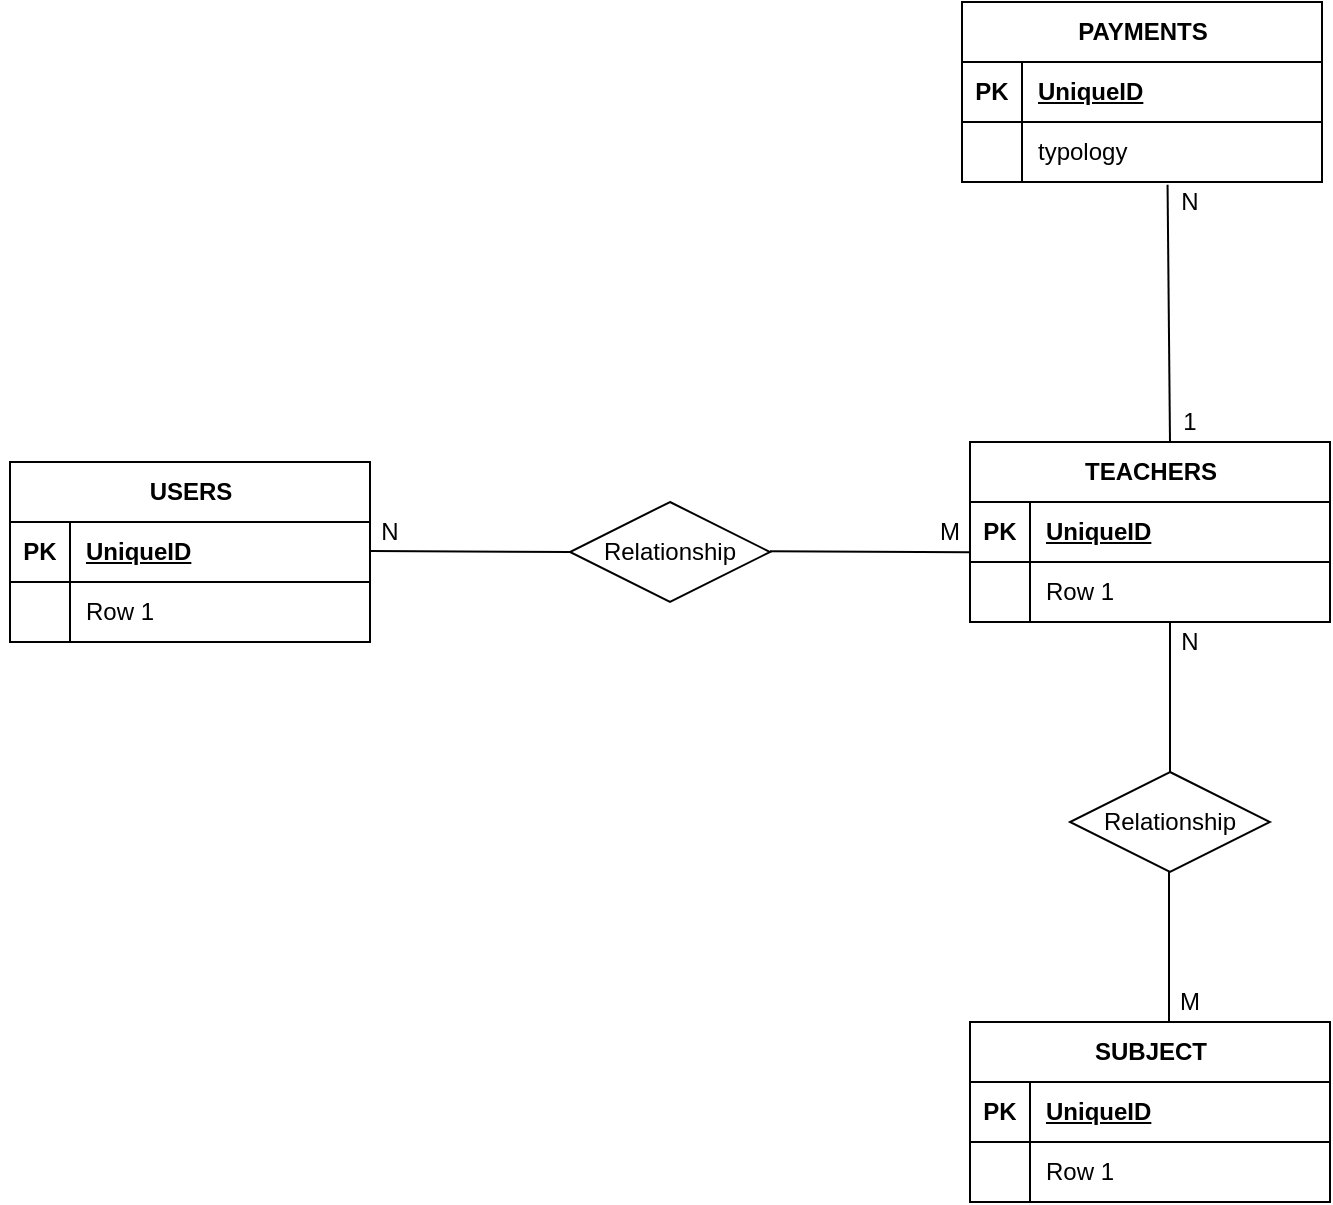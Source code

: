 <mxfile version="24.0.4" type="device">
  <diagram name="Pagina-1" id="2-KWNhYG-LQOm4lo-EsQ">
    <mxGraphModel dx="999" dy="616" grid="1" gridSize="10" guides="1" tooltips="1" connect="1" arrows="1" fold="1" page="1" pageScale="1" pageWidth="827" pageHeight="1169" math="0" shadow="0">
      <root>
        <mxCell id="0" />
        <mxCell id="1" parent="0" />
        <mxCell id="TW_e7OQc9D77J0eGccz6-1" value="USERS" style="shape=table;startSize=30;container=1;collapsible=1;childLayout=tableLayout;fixedRows=1;rowLines=0;fontStyle=1;align=center;resizeLast=1;html=1;" vertex="1" parent="1">
          <mxGeometry x="54" y="300" width="180" height="90" as="geometry" />
        </mxCell>
        <mxCell id="TW_e7OQc9D77J0eGccz6-2" value="" style="shape=tableRow;horizontal=0;startSize=0;swimlaneHead=0;swimlaneBody=0;fillColor=none;collapsible=0;dropTarget=0;points=[[0,0.5],[1,0.5]];portConstraint=eastwest;top=0;left=0;right=0;bottom=1;" vertex="1" parent="TW_e7OQc9D77J0eGccz6-1">
          <mxGeometry y="30" width="180" height="30" as="geometry" />
        </mxCell>
        <mxCell id="TW_e7OQc9D77J0eGccz6-3" value="PK" style="shape=partialRectangle;connectable=0;fillColor=none;top=0;left=0;bottom=0;right=0;fontStyle=1;overflow=hidden;whiteSpace=wrap;html=1;" vertex="1" parent="TW_e7OQc9D77J0eGccz6-2">
          <mxGeometry width="30" height="30" as="geometry">
            <mxRectangle width="30" height="30" as="alternateBounds" />
          </mxGeometry>
        </mxCell>
        <mxCell id="TW_e7OQc9D77J0eGccz6-4" value="UniqueID" style="shape=partialRectangle;connectable=0;fillColor=none;top=0;left=0;bottom=0;right=0;align=left;spacingLeft=6;fontStyle=5;overflow=hidden;whiteSpace=wrap;html=1;" vertex="1" parent="TW_e7OQc9D77J0eGccz6-2">
          <mxGeometry x="30" width="150" height="30" as="geometry">
            <mxRectangle width="150" height="30" as="alternateBounds" />
          </mxGeometry>
        </mxCell>
        <mxCell id="TW_e7OQc9D77J0eGccz6-5" value="" style="shape=tableRow;horizontal=0;startSize=0;swimlaneHead=0;swimlaneBody=0;fillColor=none;collapsible=0;dropTarget=0;points=[[0,0.5],[1,0.5]];portConstraint=eastwest;top=0;left=0;right=0;bottom=0;" vertex="1" parent="TW_e7OQc9D77J0eGccz6-1">
          <mxGeometry y="60" width="180" height="30" as="geometry" />
        </mxCell>
        <mxCell id="TW_e7OQc9D77J0eGccz6-6" value="" style="shape=partialRectangle;connectable=0;fillColor=none;top=0;left=0;bottom=0;right=0;editable=1;overflow=hidden;whiteSpace=wrap;html=1;" vertex="1" parent="TW_e7OQc9D77J0eGccz6-5">
          <mxGeometry width="30" height="30" as="geometry">
            <mxRectangle width="30" height="30" as="alternateBounds" />
          </mxGeometry>
        </mxCell>
        <mxCell id="TW_e7OQc9D77J0eGccz6-7" value="Row 1" style="shape=partialRectangle;connectable=0;fillColor=none;top=0;left=0;bottom=0;right=0;align=left;spacingLeft=6;overflow=hidden;whiteSpace=wrap;html=1;" vertex="1" parent="TW_e7OQc9D77J0eGccz6-5">
          <mxGeometry x="30" width="150" height="30" as="geometry">
            <mxRectangle width="150" height="30" as="alternateBounds" />
          </mxGeometry>
        </mxCell>
        <mxCell id="TW_e7OQc9D77J0eGccz6-8" value="TEACHERS" style="shape=table;startSize=30;container=1;collapsible=1;childLayout=tableLayout;fixedRows=1;rowLines=0;fontStyle=1;align=center;resizeLast=1;html=1;" vertex="1" parent="1">
          <mxGeometry x="534" y="290" width="180" height="90" as="geometry" />
        </mxCell>
        <mxCell id="TW_e7OQc9D77J0eGccz6-9" value="" style="shape=tableRow;horizontal=0;startSize=0;swimlaneHead=0;swimlaneBody=0;fillColor=none;collapsible=0;dropTarget=0;points=[[0,0.5],[1,0.5]];portConstraint=eastwest;top=0;left=0;right=0;bottom=1;" vertex="1" parent="TW_e7OQc9D77J0eGccz6-8">
          <mxGeometry y="30" width="180" height="30" as="geometry" />
        </mxCell>
        <mxCell id="TW_e7OQc9D77J0eGccz6-10" value="PK" style="shape=partialRectangle;connectable=0;fillColor=none;top=0;left=0;bottom=0;right=0;fontStyle=1;overflow=hidden;whiteSpace=wrap;html=1;" vertex="1" parent="TW_e7OQc9D77J0eGccz6-9">
          <mxGeometry width="30" height="30" as="geometry">
            <mxRectangle width="30" height="30" as="alternateBounds" />
          </mxGeometry>
        </mxCell>
        <mxCell id="TW_e7OQc9D77J0eGccz6-11" value="UniqueID" style="shape=partialRectangle;connectable=0;fillColor=none;top=0;left=0;bottom=0;right=0;align=left;spacingLeft=6;fontStyle=5;overflow=hidden;whiteSpace=wrap;html=1;" vertex="1" parent="TW_e7OQc9D77J0eGccz6-9">
          <mxGeometry x="30" width="150" height="30" as="geometry">
            <mxRectangle width="150" height="30" as="alternateBounds" />
          </mxGeometry>
        </mxCell>
        <mxCell id="TW_e7OQc9D77J0eGccz6-12" value="" style="shape=tableRow;horizontal=0;startSize=0;swimlaneHead=0;swimlaneBody=0;fillColor=none;collapsible=0;dropTarget=0;points=[[0,0.5],[1,0.5]];portConstraint=eastwest;top=0;left=0;right=0;bottom=0;" vertex="1" parent="TW_e7OQc9D77J0eGccz6-8">
          <mxGeometry y="60" width="180" height="30" as="geometry" />
        </mxCell>
        <mxCell id="TW_e7OQc9D77J0eGccz6-13" value="" style="shape=partialRectangle;connectable=0;fillColor=none;top=0;left=0;bottom=0;right=0;editable=1;overflow=hidden;whiteSpace=wrap;html=1;" vertex="1" parent="TW_e7OQc9D77J0eGccz6-12">
          <mxGeometry width="30" height="30" as="geometry">
            <mxRectangle width="30" height="30" as="alternateBounds" />
          </mxGeometry>
        </mxCell>
        <mxCell id="TW_e7OQc9D77J0eGccz6-14" value="Row 1" style="shape=partialRectangle;connectable=0;fillColor=none;top=0;left=0;bottom=0;right=0;align=left;spacingLeft=6;overflow=hidden;whiteSpace=wrap;html=1;" vertex="1" parent="TW_e7OQc9D77J0eGccz6-12">
          <mxGeometry x="30" width="150" height="30" as="geometry">
            <mxRectangle width="150" height="30" as="alternateBounds" />
          </mxGeometry>
        </mxCell>
        <mxCell id="TW_e7OQc9D77J0eGccz6-15" value="Relationship" style="shape=rhombus;perimeter=rhombusPerimeter;whiteSpace=wrap;html=1;align=center;" vertex="1" parent="1">
          <mxGeometry x="334" y="320" width="100" height="50" as="geometry" />
        </mxCell>
        <mxCell id="TW_e7OQc9D77J0eGccz6-16" value="" style="endArrow=none;html=1;rounded=0;entryX=0;entryY=0.5;entryDx=0;entryDy=0;" edge="1" parent="1" target="TW_e7OQc9D77J0eGccz6-15">
          <mxGeometry relative="1" as="geometry">
            <mxPoint x="234" y="344.5" as="sourcePoint" />
            <mxPoint x="394" y="344.5" as="targetPoint" />
          </mxGeometry>
        </mxCell>
        <mxCell id="TW_e7OQc9D77J0eGccz6-17" value="" style="endArrow=none;html=1;rounded=0;entryX=0;entryY=0.5;entryDx=0;entryDy=0;" edge="1" parent="1">
          <mxGeometry relative="1" as="geometry">
            <mxPoint x="434" y="344.66" as="sourcePoint" />
            <mxPoint x="534" y="345.16" as="targetPoint" />
          </mxGeometry>
        </mxCell>
        <mxCell id="TW_e7OQc9D77J0eGccz6-18" value="N" style="text;html=1;align=center;verticalAlign=middle;whiteSpace=wrap;rounded=0;" vertex="1" parent="1">
          <mxGeometry x="234" y="325" width="20" height="20" as="geometry" />
        </mxCell>
        <mxCell id="TW_e7OQc9D77J0eGccz6-19" value="M" style="text;html=1;align=center;verticalAlign=middle;whiteSpace=wrap;rounded=0;" vertex="1" parent="1">
          <mxGeometry x="514" y="325" width="20" height="20" as="geometry" />
        </mxCell>
        <mxCell id="TW_e7OQc9D77J0eGccz6-20" value="SUBJECT" style="shape=table;startSize=30;container=1;collapsible=1;childLayout=tableLayout;fixedRows=1;rowLines=0;fontStyle=1;align=center;resizeLast=1;html=1;" vertex="1" parent="1">
          <mxGeometry x="534" y="580" width="180" height="90" as="geometry" />
        </mxCell>
        <mxCell id="TW_e7OQc9D77J0eGccz6-21" value="" style="shape=tableRow;horizontal=0;startSize=0;swimlaneHead=0;swimlaneBody=0;fillColor=none;collapsible=0;dropTarget=0;points=[[0,0.5],[1,0.5]];portConstraint=eastwest;top=0;left=0;right=0;bottom=1;" vertex="1" parent="TW_e7OQc9D77J0eGccz6-20">
          <mxGeometry y="30" width="180" height="30" as="geometry" />
        </mxCell>
        <mxCell id="TW_e7OQc9D77J0eGccz6-22" value="PK" style="shape=partialRectangle;connectable=0;fillColor=none;top=0;left=0;bottom=0;right=0;fontStyle=1;overflow=hidden;whiteSpace=wrap;html=1;" vertex="1" parent="TW_e7OQc9D77J0eGccz6-21">
          <mxGeometry width="30" height="30" as="geometry">
            <mxRectangle width="30" height="30" as="alternateBounds" />
          </mxGeometry>
        </mxCell>
        <mxCell id="TW_e7OQc9D77J0eGccz6-23" value="UniqueID" style="shape=partialRectangle;connectable=0;fillColor=none;top=0;left=0;bottom=0;right=0;align=left;spacingLeft=6;fontStyle=5;overflow=hidden;whiteSpace=wrap;html=1;" vertex="1" parent="TW_e7OQc9D77J0eGccz6-21">
          <mxGeometry x="30" width="150" height="30" as="geometry">
            <mxRectangle width="150" height="30" as="alternateBounds" />
          </mxGeometry>
        </mxCell>
        <mxCell id="TW_e7OQc9D77J0eGccz6-24" value="" style="shape=tableRow;horizontal=0;startSize=0;swimlaneHead=0;swimlaneBody=0;fillColor=none;collapsible=0;dropTarget=0;points=[[0,0.5],[1,0.5]];portConstraint=eastwest;top=0;left=0;right=0;bottom=0;" vertex="1" parent="TW_e7OQc9D77J0eGccz6-20">
          <mxGeometry y="60" width="180" height="30" as="geometry" />
        </mxCell>
        <mxCell id="TW_e7OQc9D77J0eGccz6-25" value="" style="shape=partialRectangle;connectable=0;fillColor=none;top=0;left=0;bottom=0;right=0;editable=1;overflow=hidden;whiteSpace=wrap;html=1;" vertex="1" parent="TW_e7OQc9D77J0eGccz6-24">
          <mxGeometry width="30" height="30" as="geometry">
            <mxRectangle width="30" height="30" as="alternateBounds" />
          </mxGeometry>
        </mxCell>
        <mxCell id="TW_e7OQc9D77J0eGccz6-26" value="Row 1" style="shape=partialRectangle;connectable=0;fillColor=none;top=0;left=0;bottom=0;right=0;align=left;spacingLeft=6;overflow=hidden;whiteSpace=wrap;html=1;" vertex="1" parent="TW_e7OQc9D77J0eGccz6-24">
          <mxGeometry x="30" width="150" height="30" as="geometry">
            <mxRectangle width="150" height="30" as="alternateBounds" />
          </mxGeometry>
        </mxCell>
        <mxCell id="TW_e7OQc9D77J0eGccz6-27" value="Relationship" style="shape=rhombus;perimeter=rhombusPerimeter;whiteSpace=wrap;html=1;align=center;" vertex="1" parent="1">
          <mxGeometry x="584" y="455" width="100" height="50" as="geometry" />
        </mxCell>
        <mxCell id="TW_e7OQc9D77J0eGccz6-28" value="" style="endArrow=none;html=1;rounded=0;entryX=0;entryY=0.5;entryDx=0;entryDy=0;exitX=0.5;exitY=0;exitDx=0;exitDy=0;" edge="1" parent="1" source="TW_e7OQc9D77J0eGccz6-27">
          <mxGeometry relative="1" as="geometry">
            <mxPoint x="544" y="429.5" as="sourcePoint" />
            <mxPoint x="634" y="380" as="targetPoint" />
          </mxGeometry>
        </mxCell>
        <mxCell id="TW_e7OQc9D77J0eGccz6-29" value="N" style="text;html=1;align=center;verticalAlign=middle;whiteSpace=wrap;rounded=0;" vertex="1" parent="1">
          <mxGeometry x="634" y="380" width="20" height="20" as="geometry" />
        </mxCell>
        <mxCell id="TW_e7OQc9D77J0eGccz6-30" value="" style="endArrow=none;html=1;rounded=0;entryX=0;entryY=0.5;entryDx=0;entryDy=0;exitX=0.5;exitY=0;exitDx=0;exitDy=0;" edge="1" parent="1">
          <mxGeometry relative="1" as="geometry">
            <mxPoint x="633.5" y="580" as="sourcePoint" />
            <mxPoint x="633.5" y="505" as="targetPoint" />
          </mxGeometry>
        </mxCell>
        <mxCell id="TW_e7OQc9D77J0eGccz6-31" value="M" style="text;html=1;align=center;verticalAlign=middle;whiteSpace=wrap;rounded=0;" vertex="1" parent="1">
          <mxGeometry x="634" y="560" width="20" height="20" as="geometry" />
        </mxCell>
        <mxCell id="TW_e7OQc9D77J0eGccz6-32" value="" style="shape=tableRow;horizontal=0;startSize=0;swimlaneHead=0;swimlaneBody=0;fillColor=none;collapsible=0;dropTarget=0;points=[[0,0.5],[1,0.5]];portConstraint=eastwest;top=0;left=0;right=0;bottom=0;" vertex="1" parent="1">
          <mxGeometry x="50" y="390" width="180" height="30" as="geometry" />
        </mxCell>
        <mxCell id="TW_e7OQc9D77J0eGccz6-33" value="" style="shape=partialRectangle;connectable=0;fillColor=none;top=0;left=0;bottom=0;right=0;editable=1;overflow=hidden;whiteSpace=wrap;html=1;" vertex="1" parent="TW_e7OQc9D77J0eGccz6-32">
          <mxGeometry width="30" height="30" as="geometry">
            <mxRectangle width="30" height="30" as="alternateBounds" />
          </mxGeometry>
        </mxCell>
        <mxCell id="TW_e7OQc9D77J0eGccz6-35" value="PAYMENTS" style="shape=table;startSize=30;container=1;collapsible=1;childLayout=tableLayout;fixedRows=1;rowLines=0;fontStyle=1;align=center;resizeLast=1;html=1;" vertex="1" parent="1">
          <mxGeometry x="530" y="70" width="180" height="90" as="geometry" />
        </mxCell>
        <mxCell id="TW_e7OQc9D77J0eGccz6-36" value="" style="shape=tableRow;horizontal=0;startSize=0;swimlaneHead=0;swimlaneBody=0;fillColor=none;collapsible=0;dropTarget=0;points=[[0,0.5],[1,0.5]];portConstraint=eastwest;top=0;left=0;right=0;bottom=1;" vertex="1" parent="TW_e7OQc9D77J0eGccz6-35">
          <mxGeometry y="30" width="180" height="30" as="geometry" />
        </mxCell>
        <mxCell id="TW_e7OQc9D77J0eGccz6-37" value="PK" style="shape=partialRectangle;connectable=0;fillColor=none;top=0;left=0;bottom=0;right=0;fontStyle=1;overflow=hidden;whiteSpace=wrap;html=1;" vertex="1" parent="TW_e7OQc9D77J0eGccz6-36">
          <mxGeometry width="30" height="30" as="geometry">
            <mxRectangle width="30" height="30" as="alternateBounds" />
          </mxGeometry>
        </mxCell>
        <mxCell id="TW_e7OQc9D77J0eGccz6-38" value="UniqueID" style="shape=partialRectangle;connectable=0;fillColor=none;top=0;left=0;bottom=0;right=0;align=left;spacingLeft=6;fontStyle=5;overflow=hidden;whiteSpace=wrap;html=1;" vertex="1" parent="TW_e7OQc9D77J0eGccz6-36">
          <mxGeometry x="30" width="150" height="30" as="geometry">
            <mxRectangle width="150" height="30" as="alternateBounds" />
          </mxGeometry>
        </mxCell>
        <mxCell id="TW_e7OQc9D77J0eGccz6-39" value="" style="shape=tableRow;horizontal=0;startSize=0;swimlaneHead=0;swimlaneBody=0;fillColor=none;collapsible=0;dropTarget=0;points=[[0,0.5],[1,0.5]];portConstraint=eastwest;top=0;left=0;right=0;bottom=0;" vertex="1" parent="TW_e7OQc9D77J0eGccz6-35">
          <mxGeometry y="60" width="180" height="30" as="geometry" />
        </mxCell>
        <mxCell id="TW_e7OQc9D77J0eGccz6-40" value="" style="shape=partialRectangle;connectable=0;fillColor=none;top=0;left=0;bottom=0;right=0;editable=1;overflow=hidden;whiteSpace=wrap;html=1;" vertex="1" parent="TW_e7OQc9D77J0eGccz6-39">
          <mxGeometry width="30" height="30" as="geometry">
            <mxRectangle width="30" height="30" as="alternateBounds" />
          </mxGeometry>
        </mxCell>
        <mxCell id="TW_e7OQc9D77J0eGccz6-41" value="typology" style="shape=partialRectangle;connectable=0;fillColor=none;top=0;left=0;bottom=0;right=0;align=left;spacingLeft=6;overflow=hidden;whiteSpace=wrap;html=1;" vertex="1" parent="TW_e7OQc9D77J0eGccz6-39">
          <mxGeometry x="30" width="150" height="30" as="geometry">
            <mxRectangle width="150" height="30" as="alternateBounds" />
          </mxGeometry>
        </mxCell>
        <mxCell id="TW_e7OQc9D77J0eGccz6-42" value="" style="endArrow=none;html=1;rounded=0;entryX=0.571;entryY=1.044;entryDx=0;entryDy=0;exitX=0.5;exitY=0;exitDx=0;exitDy=0;entryPerimeter=0;" edge="1" parent="1" target="TW_e7OQc9D77J0eGccz6-39">
          <mxGeometry relative="1" as="geometry">
            <mxPoint x="634" y="290" as="sourcePoint" />
            <mxPoint x="643" y="180" as="targetPoint" />
          </mxGeometry>
        </mxCell>
        <mxCell id="TW_e7OQc9D77J0eGccz6-43" value="1" style="text;html=1;align=center;verticalAlign=middle;whiteSpace=wrap;rounded=0;" vertex="1" parent="1">
          <mxGeometry x="634" y="270" width="20" height="20" as="geometry" />
        </mxCell>
        <mxCell id="TW_e7OQc9D77J0eGccz6-44" value="N" style="text;html=1;align=center;verticalAlign=middle;whiteSpace=wrap;rounded=0;" vertex="1" parent="1">
          <mxGeometry x="634" y="160" width="20" height="20" as="geometry" />
        </mxCell>
      </root>
    </mxGraphModel>
  </diagram>
</mxfile>
